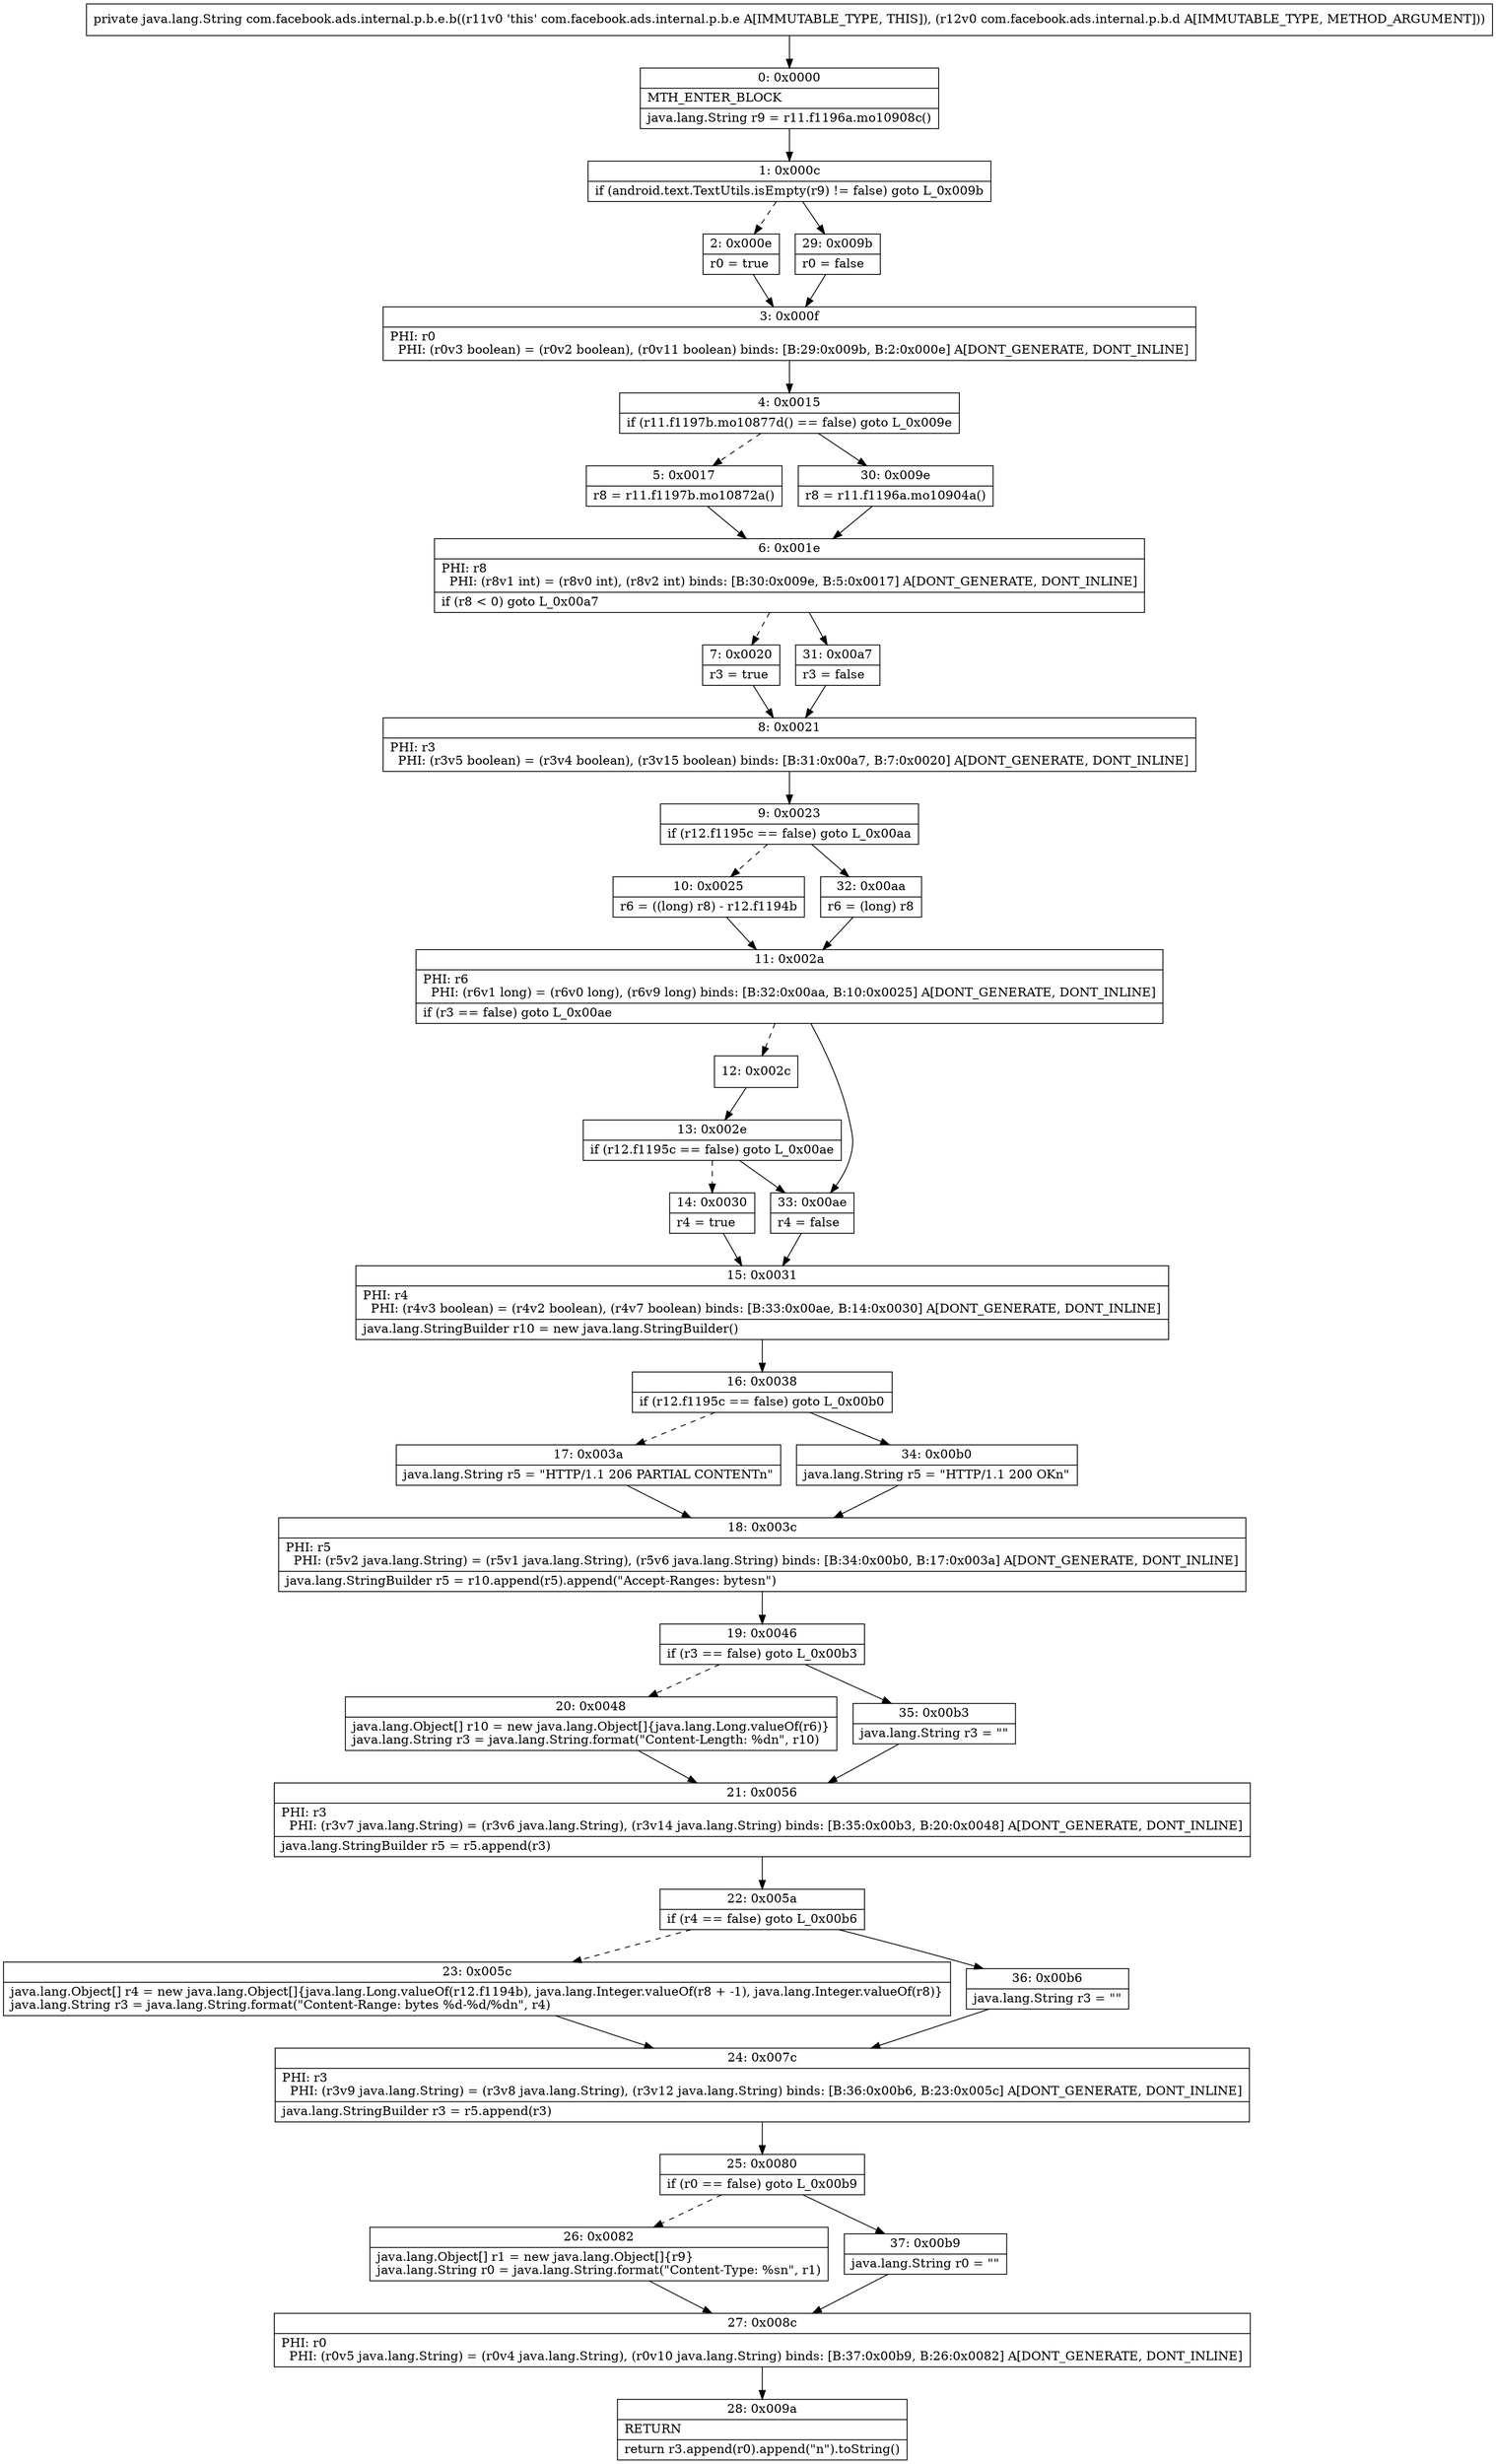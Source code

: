 digraph "CFG forcom.facebook.ads.internal.p.b.e.b(Lcom\/facebook\/ads\/internal\/p\/b\/d;)Ljava\/lang\/String;" {
Node_0 [shape=record,label="{0\:\ 0x0000|MTH_ENTER_BLOCK\l|java.lang.String r9 = r11.f1196a.mo10908c()\l}"];
Node_1 [shape=record,label="{1\:\ 0x000c|if (android.text.TextUtils.isEmpty(r9) != false) goto L_0x009b\l}"];
Node_2 [shape=record,label="{2\:\ 0x000e|r0 = true\l}"];
Node_3 [shape=record,label="{3\:\ 0x000f|PHI: r0 \l  PHI: (r0v3 boolean) = (r0v2 boolean), (r0v11 boolean) binds: [B:29:0x009b, B:2:0x000e] A[DONT_GENERATE, DONT_INLINE]\l}"];
Node_4 [shape=record,label="{4\:\ 0x0015|if (r11.f1197b.mo10877d() == false) goto L_0x009e\l}"];
Node_5 [shape=record,label="{5\:\ 0x0017|r8 = r11.f1197b.mo10872a()\l}"];
Node_6 [shape=record,label="{6\:\ 0x001e|PHI: r8 \l  PHI: (r8v1 int) = (r8v0 int), (r8v2 int) binds: [B:30:0x009e, B:5:0x0017] A[DONT_GENERATE, DONT_INLINE]\l|if (r8 \< 0) goto L_0x00a7\l}"];
Node_7 [shape=record,label="{7\:\ 0x0020|r3 = true\l}"];
Node_8 [shape=record,label="{8\:\ 0x0021|PHI: r3 \l  PHI: (r3v5 boolean) = (r3v4 boolean), (r3v15 boolean) binds: [B:31:0x00a7, B:7:0x0020] A[DONT_GENERATE, DONT_INLINE]\l}"];
Node_9 [shape=record,label="{9\:\ 0x0023|if (r12.f1195c == false) goto L_0x00aa\l}"];
Node_10 [shape=record,label="{10\:\ 0x0025|r6 = ((long) r8) \- r12.f1194b\l}"];
Node_11 [shape=record,label="{11\:\ 0x002a|PHI: r6 \l  PHI: (r6v1 long) = (r6v0 long), (r6v9 long) binds: [B:32:0x00aa, B:10:0x0025] A[DONT_GENERATE, DONT_INLINE]\l|if (r3 == false) goto L_0x00ae\l}"];
Node_12 [shape=record,label="{12\:\ 0x002c}"];
Node_13 [shape=record,label="{13\:\ 0x002e|if (r12.f1195c == false) goto L_0x00ae\l}"];
Node_14 [shape=record,label="{14\:\ 0x0030|r4 = true\l}"];
Node_15 [shape=record,label="{15\:\ 0x0031|PHI: r4 \l  PHI: (r4v3 boolean) = (r4v2 boolean), (r4v7 boolean) binds: [B:33:0x00ae, B:14:0x0030] A[DONT_GENERATE, DONT_INLINE]\l|java.lang.StringBuilder r10 = new java.lang.StringBuilder()\l}"];
Node_16 [shape=record,label="{16\:\ 0x0038|if (r12.f1195c == false) goto L_0x00b0\l}"];
Node_17 [shape=record,label="{17\:\ 0x003a|java.lang.String r5 = \"HTTP\/1.1 206 PARTIAL CONTENTn\"\l}"];
Node_18 [shape=record,label="{18\:\ 0x003c|PHI: r5 \l  PHI: (r5v2 java.lang.String) = (r5v1 java.lang.String), (r5v6 java.lang.String) binds: [B:34:0x00b0, B:17:0x003a] A[DONT_GENERATE, DONT_INLINE]\l|java.lang.StringBuilder r5 = r10.append(r5).append(\"Accept\-Ranges: bytesn\")\l}"];
Node_19 [shape=record,label="{19\:\ 0x0046|if (r3 == false) goto L_0x00b3\l}"];
Node_20 [shape=record,label="{20\:\ 0x0048|java.lang.Object[] r10 = new java.lang.Object[]\{java.lang.Long.valueOf(r6)\}\ljava.lang.String r3 = java.lang.String.format(\"Content\-Length: %dn\", r10)\l}"];
Node_21 [shape=record,label="{21\:\ 0x0056|PHI: r3 \l  PHI: (r3v7 java.lang.String) = (r3v6 java.lang.String), (r3v14 java.lang.String) binds: [B:35:0x00b3, B:20:0x0048] A[DONT_GENERATE, DONT_INLINE]\l|java.lang.StringBuilder r5 = r5.append(r3)\l}"];
Node_22 [shape=record,label="{22\:\ 0x005a|if (r4 == false) goto L_0x00b6\l}"];
Node_23 [shape=record,label="{23\:\ 0x005c|java.lang.Object[] r4 = new java.lang.Object[]\{java.lang.Long.valueOf(r12.f1194b), java.lang.Integer.valueOf(r8 + \-1), java.lang.Integer.valueOf(r8)\}\ljava.lang.String r3 = java.lang.String.format(\"Content\-Range: bytes %d\-%d\/%dn\", r4)\l}"];
Node_24 [shape=record,label="{24\:\ 0x007c|PHI: r3 \l  PHI: (r3v9 java.lang.String) = (r3v8 java.lang.String), (r3v12 java.lang.String) binds: [B:36:0x00b6, B:23:0x005c] A[DONT_GENERATE, DONT_INLINE]\l|java.lang.StringBuilder r3 = r5.append(r3)\l}"];
Node_25 [shape=record,label="{25\:\ 0x0080|if (r0 == false) goto L_0x00b9\l}"];
Node_26 [shape=record,label="{26\:\ 0x0082|java.lang.Object[] r1 = new java.lang.Object[]\{r9\}\ljava.lang.String r0 = java.lang.String.format(\"Content\-Type: %sn\", r1)\l}"];
Node_27 [shape=record,label="{27\:\ 0x008c|PHI: r0 \l  PHI: (r0v5 java.lang.String) = (r0v4 java.lang.String), (r0v10 java.lang.String) binds: [B:37:0x00b9, B:26:0x0082] A[DONT_GENERATE, DONT_INLINE]\l}"];
Node_28 [shape=record,label="{28\:\ 0x009a|RETURN\l|return r3.append(r0).append(\"n\").toString()\l}"];
Node_29 [shape=record,label="{29\:\ 0x009b|r0 = false\l}"];
Node_30 [shape=record,label="{30\:\ 0x009e|r8 = r11.f1196a.mo10904a()\l}"];
Node_31 [shape=record,label="{31\:\ 0x00a7|r3 = false\l}"];
Node_32 [shape=record,label="{32\:\ 0x00aa|r6 = (long) r8\l}"];
Node_33 [shape=record,label="{33\:\ 0x00ae|r4 = false\l}"];
Node_34 [shape=record,label="{34\:\ 0x00b0|java.lang.String r5 = \"HTTP\/1.1 200 OKn\"\l}"];
Node_35 [shape=record,label="{35\:\ 0x00b3|java.lang.String r3 = \"\"\l}"];
Node_36 [shape=record,label="{36\:\ 0x00b6|java.lang.String r3 = \"\"\l}"];
Node_37 [shape=record,label="{37\:\ 0x00b9|java.lang.String r0 = \"\"\l}"];
MethodNode[shape=record,label="{private java.lang.String com.facebook.ads.internal.p.b.e.b((r11v0 'this' com.facebook.ads.internal.p.b.e A[IMMUTABLE_TYPE, THIS]), (r12v0 com.facebook.ads.internal.p.b.d A[IMMUTABLE_TYPE, METHOD_ARGUMENT])) }"];
MethodNode -> Node_0;
Node_0 -> Node_1;
Node_1 -> Node_2[style=dashed];
Node_1 -> Node_29;
Node_2 -> Node_3;
Node_3 -> Node_4;
Node_4 -> Node_5[style=dashed];
Node_4 -> Node_30;
Node_5 -> Node_6;
Node_6 -> Node_7[style=dashed];
Node_6 -> Node_31;
Node_7 -> Node_8;
Node_8 -> Node_9;
Node_9 -> Node_10[style=dashed];
Node_9 -> Node_32;
Node_10 -> Node_11;
Node_11 -> Node_12[style=dashed];
Node_11 -> Node_33;
Node_12 -> Node_13;
Node_13 -> Node_14[style=dashed];
Node_13 -> Node_33;
Node_14 -> Node_15;
Node_15 -> Node_16;
Node_16 -> Node_17[style=dashed];
Node_16 -> Node_34;
Node_17 -> Node_18;
Node_18 -> Node_19;
Node_19 -> Node_20[style=dashed];
Node_19 -> Node_35;
Node_20 -> Node_21;
Node_21 -> Node_22;
Node_22 -> Node_23[style=dashed];
Node_22 -> Node_36;
Node_23 -> Node_24;
Node_24 -> Node_25;
Node_25 -> Node_26[style=dashed];
Node_25 -> Node_37;
Node_26 -> Node_27;
Node_27 -> Node_28;
Node_29 -> Node_3;
Node_30 -> Node_6;
Node_31 -> Node_8;
Node_32 -> Node_11;
Node_33 -> Node_15;
Node_34 -> Node_18;
Node_35 -> Node_21;
Node_36 -> Node_24;
Node_37 -> Node_27;
}

